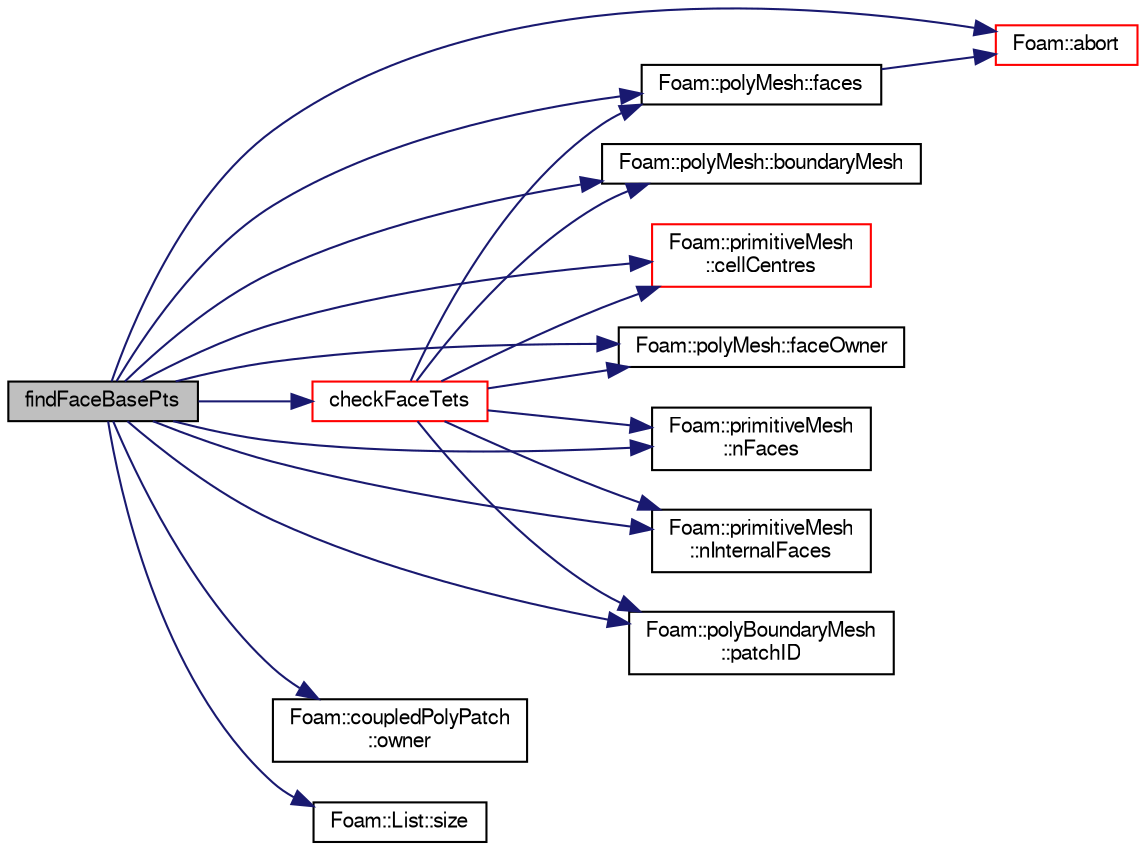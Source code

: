 digraph "findFaceBasePts"
{
  bgcolor="transparent";
  edge [fontname="FreeSans",fontsize="10",labelfontname="FreeSans",labelfontsize="10"];
  node [fontname="FreeSans",fontsize="10",shape=record];
  rankdir="LR";
  Node365 [label="findFaceBasePts",height=0.2,width=0.4,color="black", fillcolor="grey75", style="filled", fontcolor="black"];
  Node365 -> Node366 [color="midnightblue",fontsize="10",style="solid",fontname="FreeSans"];
  Node366 [label="Foam::abort",height=0.2,width=0.4,color="red",URL="$a21124.html#a447107a607d03e417307c203fa5fb44b"];
  Node365 -> Node409 [color="midnightblue",fontsize="10",style="solid",fontname="FreeSans"];
  Node409 [label="Foam::polyMesh::boundaryMesh",height=0.2,width=0.4,color="black",URL="$a27410.html#a9f2b68c134340291eda6197f47f25484",tooltip="Return boundary mesh. "];
  Node365 -> Node410 [color="midnightblue",fontsize="10",style="solid",fontname="FreeSans"];
  Node410 [label="Foam::primitiveMesh\l::cellCentres",height=0.2,width=0.4,color="red",URL="$a27530.html#a7300aee2989c6ec70e39436816461902"];
  Node365 -> Node428 [color="midnightblue",fontsize="10",style="solid",fontname="FreeSans"];
  Node428 [label="checkFaceTets",height=0.2,width=0.4,color="red",URL="$a27418.html#a73ef5247a1e78210c08a4a9ef6222e9f",tooltip="Check face-decomposition tet volume. "];
  Node428 -> Node429 [color="midnightblue",fontsize="10",style="solid",fontname="FreeSans"];
  Node429 [label="Foam::polyMesh::faceOwner",height=0.2,width=0.4,color="black",URL="$a27410.html#a57752b49bfee23ca1944c3fb0493974f",tooltip="Return face owner. "];
  Node428 -> Node409 [color="midnightblue",fontsize="10",style="solid",fontname="FreeSans"];
  Node428 -> Node410 [color="midnightblue",fontsize="10",style="solid",fontname="FreeSans"];
  Node428 -> Node419 [color="midnightblue",fontsize="10",style="solid",fontname="FreeSans"];
  Node419 [label="Foam::primitiveMesh\l::nFaces",height=0.2,width=0.4,color="black",URL="$a27530.html#abe602c985a3c9ffa67176e969e77ca6f"];
  Node428 -> Node431 [color="midnightblue",fontsize="10",style="solid",fontname="FreeSans"];
  Node431 [label="Foam::primitiveMesh\l::nInternalFaces",height=0.2,width=0.4,color="black",URL="$a27530.html#aa6c7965af1f30d16d9125deb981cbdb0"];
  Node428 -> Node432 [color="midnightblue",fontsize="10",style="solid",fontname="FreeSans"];
  Node432 [label="Foam::polyMesh::faces",height=0.2,width=0.4,color="black",URL="$a27410.html#a431c0a24765f0bb6d32f6a03ce0e9b57",tooltip="Return raw faces. "];
  Node432 -> Node366 [color="midnightblue",fontsize="10",style="solid",fontname="FreeSans"];
  Node428 -> Node439 [color="midnightblue",fontsize="10",style="solid",fontname="FreeSans"];
  Node439 [label="Foam::polyBoundaryMesh\l::patchID",height=0.2,width=0.4,color="black",URL="$a27402.html#abd25b8071ecc034dbbf6772347ed9ce1",tooltip="Per boundary face label the patch index. "];
  Node365 -> Node429 [color="midnightblue",fontsize="10",style="solid",fontname="FreeSans"];
  Node365 -> Node432 [color="midnightblue",fontsize="10",style="solid",fontname="FreeSans"];
  Node365 -> Node419 [color="midnightblue",fontsize="10",style="solid",fontname="FreeSans"];
  Node365 -> Node431 [color="midnightblue",fontsize="10",style="solid",fontname="FreeSans"];
  Node365 -> Node469 [color="midnightblue",fontsize="10",style="solid",fontname="FreeSans"];
  Node469 [label="Foam::coupledPolyPatch\l::owner",height=0.2,width=0.4,color="black",URL="$a27426.html#a84c9f008a105c7a1bc933fe760d4199b",tooltip="Does this side own the patch ? "];
  Node365 -> Node439 [color="midnightblue",fontsize="10",style="solid",fontname="FreeSans"];
  Node365 -> Node424 [color="midnightblue",fontsize="10",style="solid",fontname="FreeSans"];
  Node424 [label="Foam::List::size",height=0.2,width=0.4,color="black",URL="$a25694.html#a8a5f6fa29bd4b500caf186f60245b384",tooltip="Override size to be inconsistent with allocated storage. "];
}
